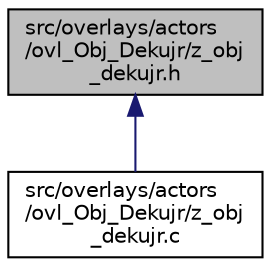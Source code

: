 digraph "src/overlays/actors/ovl_Obj_Dekujr/z_obj_dekujr.h"
{
 // LATEX_PDF_SIZE
  edge [fontname="Helvetica",fontsize="10",labelfontname="Helvetica",labelfontsize="10"];
  node [fontname="Helvetica",fontsize="10",shape=record];
  Node1 [label="src/overlays/actors\l/ovl_Obj_Dekujr/z_obj\l_dekujr.h",height=0.2,width=0.4,color="black", fillcolor="grey75", style="filled", fontcolor="black",tooltip=" "];
  Node1 -> Node2 [dir="back",color="midnightblue",fontsize="10",style="solid",fontname="Helvetica"];
  Node2 [label="src/overlays/actors\l/ovl_Obj_Dekujr/z_obj\l_dekujr.c",height=0.2,width=0.4,color="black", fillcolor="white", style="filled",URL="$dd/da5/z__obj__dekujr_8c.html",tooltip=" "];
}
